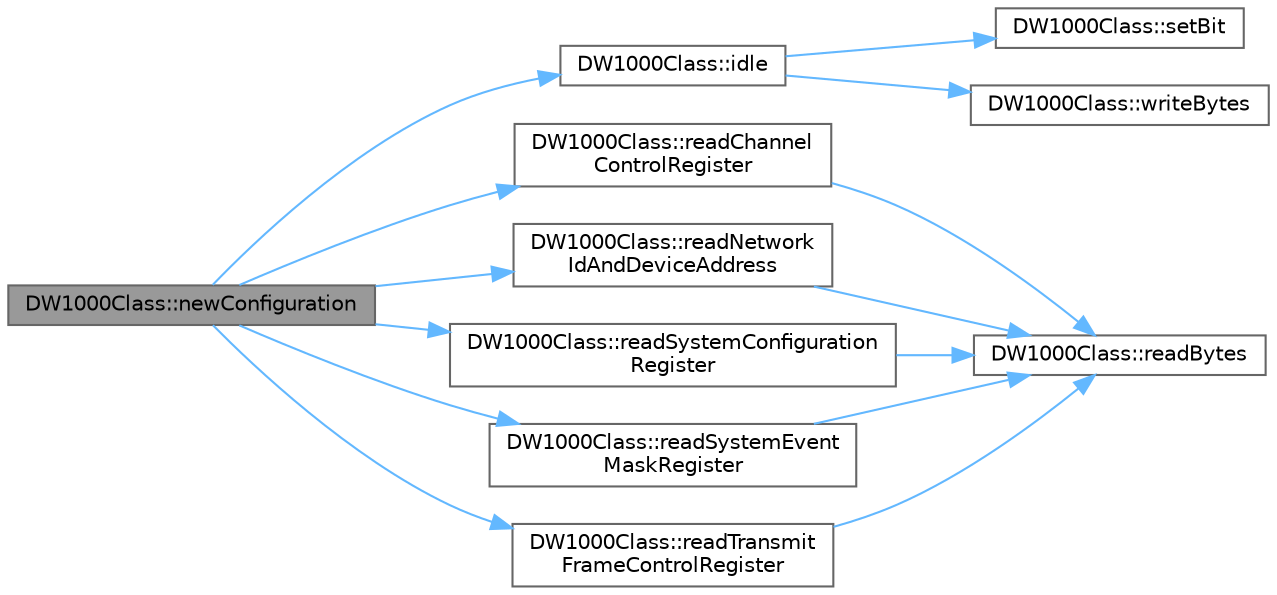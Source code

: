 digraph "DW1000Class::newConfiguration"
{
 // LATEX_PDF_SIZE
  bgcolor="transparent";
  edge [fontname=Helvetica,fontsize=10,labelfontname=Helvetica,labelfontsize=10];
  node [fontname=Helvetica,fontsize=10,shape=box,height=0.2,width=0.4];
  rankdir="LR";
  Node1 [id="Node000001",label="DW1000Class::newConfiguration",height=0.2,width=0.4,color="gray40", fillcolor="grey60", style="filled", fontcolor="black",tooltip=" "];
  Node1 -> Node2 [id="edge1_Node000001_Node000002",color="steelblue1",style="solid",tooltip=" "];
  Node2 [id="Node000002",label="DW1000Class::idle",height=0.2,width=0.4,color="grey40", fillcolor="white", style="filled",URL="$class_d_w1000_class.html#a02b962429abec24f14178d33fe1079df",tooltip=" "];
  Node2 -> Node3 [id="edge2_Node000002_Node000003",color="steelblue1",style="solid",tooltip=" "];
  Node3 [id="Node000003",label="DW1000Class::setBit",height=0.2,width=0.4,color="grey40", fillcolor="white", style="filled",URL="$class_d_w1000_class.html#a14b341e885a725909445c2a28b1efdfa",tooltip=" "];
  Node2 -> Node4 [id="edge3_Node000002_Node000004",color="steelblue1",style="solid",tooltip=" "];
  Node4 [id="Node000004",label="DW1000Class::writeBytes",height=0.2,width=0.4,color="grey40", fillcolor="white", style="filled",URL="$class_d_w1000_class.html#a0772ea0dca8931657f4cca4570cf000d",tooltip=" "];
  Node1 -> Node5 [id="edge4_Node000001_Node000005",color="steelblue1",style="solid",tooltip=" "];
  Node5 [id="Node000005",label="DW1000Class::readChannel\lControlRegister",height=0.2,width=0.4,color="grey40", fillcolor="white", style="filled",URL="$class_d_w1000_class.html#a7b2cc4b8d7f04e8f02140a4000b4ce18",tooltip=" "];
  Node5 -> Node6 [id="edge5_Node000005_Node000006",color="steelblue1",style="solid",tooltip=" "];
  Node6 [id="Node000006",label="DW1000Class::readBytes",height=0.2,width=0.4,color="grey40", fillcolor="white", style="filled",URL="$class_d_w1000_class.html#af163ec9c195c9854f51959a6276e92bb",tooltip=" "];
  Node1 -> Node7 [id="edge6_Node000001_Node000007",color="steelblue1",style="solid",tooltip=" "];
  Node7 [id="Node000007",label="DW1000Class::readNetwork\lIdAndDeviceAddress",height=0.2,width=0.4,color="grey40", fillcolor="white", style="filled",URL="$class_d_w1000_class.html#a1a97a9e117c7d2a8e821276063f60082",tooltip=" "];
  Node7 -> Node6 [id="edge7_Node000007_Node000006",color="steelblue1",style="solid",tooltip=" "];
  Node1 -> Node8 [id="edge8_Node000001_Node000008",color="steelblue1",style="solid",tooltip=" "];
  Node8 [id="Node000008",label="DW1000Class::readSystemConfiguration\lRegister",height=0.2,width=0.4,color="grey40", fillcolor="white", style="filled",URL="$class_d_w1000_class.html#a266d8bff7e8374bed37f56db11ad5aab",tooltip=" "];
  Node8 -> Node6 [id="edge9_Node000008_Node000006",color="steelblue1",style="solid",tooltip=" "];
  Node1 -> Node9 [id="edge10_Node000001_Node000009",color="steelblue1",style="solid",tooltip=" "];
  Node9 [id="Node000009",label="DW1000Class::readSystemEvent\lMaskRegister",height=0.2,width=0.4,color="grey40", fillcolor="white", style="filled",URL="$class_d_w1000_class.html#a01f0844696513cd33c8f076f944d60e7",tooltip=" "];
  Node9 -> Node6 [id="edge11_Node000009_Node000006",color="steelblue1",style="solid",tooltip=" "];
  Node1 -> Node10 [id="edge12_Node000001_Node000010",color="steelblue1",style="solid",tooltip=" "];
  Node10 [id="Node000010",label="DW1000Class::readTransmit\lFrameControlRegister",height=0.2,width=0.4,color="grey40", fillcolor="white", style="filled",URL="$class_d_w1000_class.html#a9eb2d38a38c878314291dc6759276a0a",tooltip=" "];
  Node10 -> Node6 [id="edge13_Node000010_Node000006",color="steelblue1",style="solid",tooltip=" "];
}
